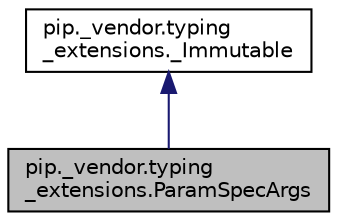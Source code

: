 digraph "pip._vendor.typing_extensions.ParamSpecArgs"
{
 // LATEX_PDF_SIZE
  edge [fontname="Helvetica",fontsize="10",labelfontname="Helvetica",labelfontsize="10"];
  node [fontname="Helvetica",fontsize="10",shape=record];
  Node1 [label="pip._vendor.typing\l_extensions.ParamSpecArgs",height=0.2,width=0.4,color="black", fillcolor="grey75", style="filled", fontcolor="black",tooltip=" "];
  Node2 -> Node1 [dir="back",color="midnightblue",fontsize="10",style="solid"];
  Node2 [label="pip._vendor.typing\l_extensions._Immutable",height=0.2,width=0.4,color="black", fillcolor="white", style="filled",URL="$classpip_1_1__vendor_1_1typing__extensions_1_1__Immutable.html",tooltip=" "];
}
